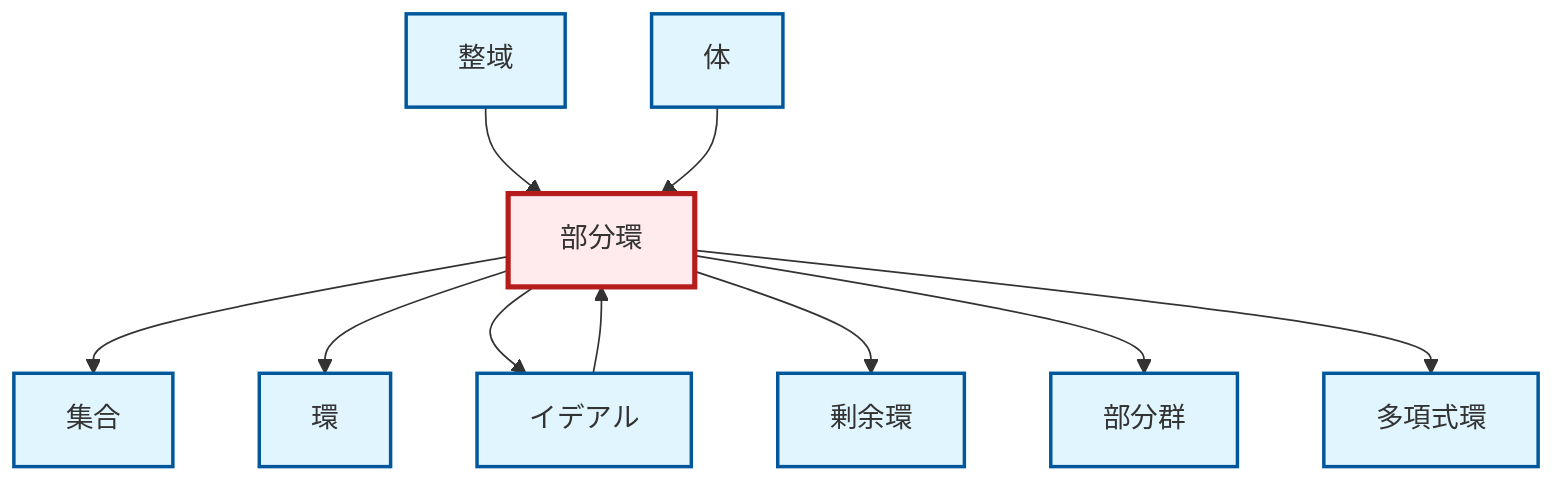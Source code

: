 graph TD
    classDef definition fill:#e1f5fe,stroke:#01579b,stroke-width:2px
    classDef theorem fill:#f3e5f5,stroke:#4a148c,stroke-width:2px
    classDef axiom fill:#fff3e0,stroke:#e65100,stroke-width:2px
    classDef example fill:#e8f5e9,stroke:#1b5e20,stroke-width:2px
    classDef current fill:#ffebee,stroke:#b71c1c,stroke-width:3px
    def-subring["部分環"]:::definition
    def-set["集合"]:::definition
    def-quotient-ring["剰余環"]:::definition
    def-polynomial-ring["多項式環"]:::definition
    def-field["体"]:::definition
    def-subgroup["部分群"]:::definition
    def-ring["環"]:::definition
    def-ideal["イデアル"]:::definition
    def-integral-domain["整域"]:::definition
    def-subring --> def-set
    def-integral-domain --> def-subring
    def-subring --> def-ring
    def-subring --> def-ideal
    def-subring --> def-quotient-ring
    def-field --> def-subring
    def-ideal --> def-subring
    def-subring --> def-subgroup
    def-subring --> def-polynomial-ring
    class def-subring current